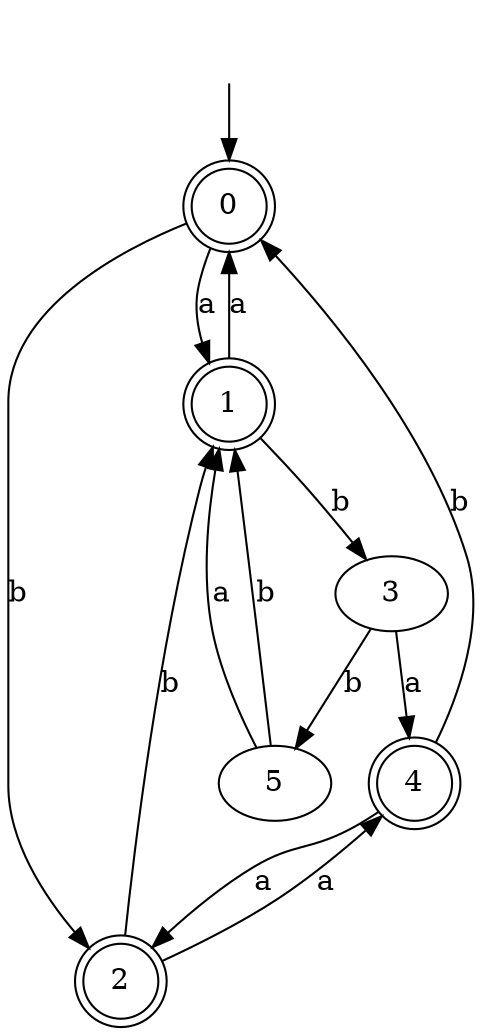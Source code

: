 digraph RandomDFA {
  __start0 [label="", shape=none];
  __start0 -> 0 [label=""];
  0 [shape=circle] [shape=doublecircle]
  0 -> 1 [label="a"]
  0 -> 2 [label="b"]
  1 [shape=doublecircle]
  1 -> 0 [label="a"]
  1 -> 3 [label="b"]
  2 [shape=doublecircle]
  2 -> 4 [label="a"]
  2 -> 1 [label="b"]
  3
  3 -> 4 [label="a"]
  3 -> 5 [label="b"]
  4 [shape=doublecircle]
  4 -> 2 [label="a"]
  4 -> 0 [label="b"]
  5
  5 -> 1 [label="a"]
  5 -> 1 [label="b"]
}
